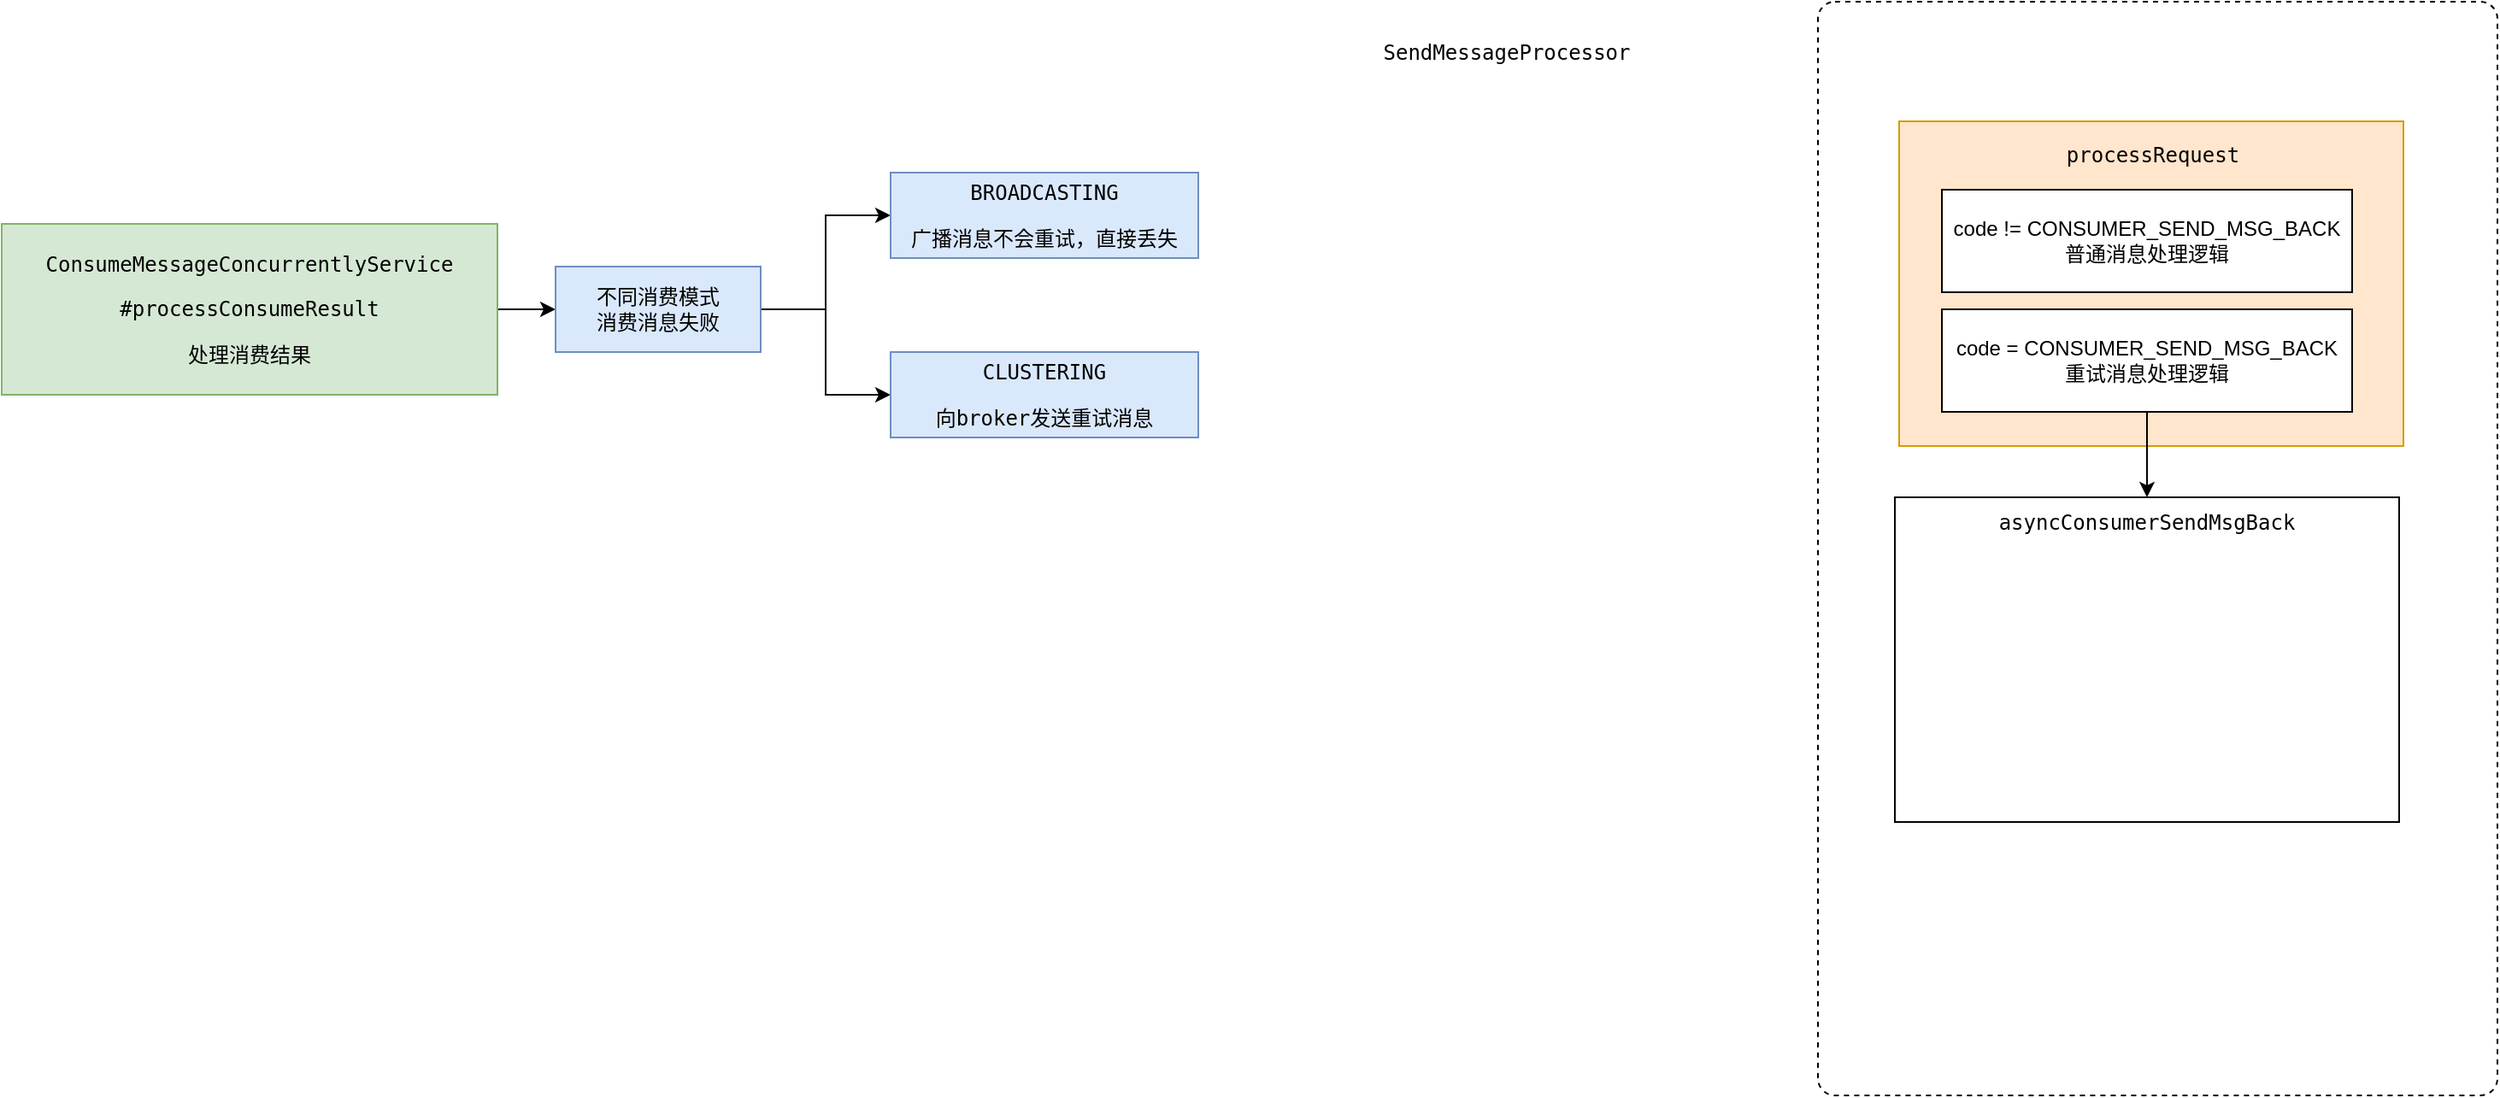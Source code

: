 <mxfile version="15.7.4" type="github">
  <diagram id="Kwm_fEa2-pcgA2kAr1cK" name="Page-1">
    <mxGraphModel dx="1426" dy="771" grid="1" gridSize="10" guides="1" tooltips="1" connect="1" arrows="1" fold="1" page="1" pageScale="1" pageWidth="827" pageHeight="1169" math="0" shadow="0">
      <root>
        <mxCell id="0" />
        <mxCell id="1" parent="0" />
        <mxCell id="ZRjqzRYn3f4sl30wHZdL-14" value="" style="html=1;align=center;verticalAlign=top;rounded=1;absoluteArcSize=1;arcSize=20;dashed=1;" vertex="1" parent="1">
          <mxGeometry x="1152.5" y="560" width="397.5" height="640" as="geometry" />
        </mxCell>
        <mxCell id="ZRjqzRYn3f4sl30wHZdL-18" value="" style="rounded=0;whiteSpace=wrap;html=1;fillColor=#ffe6cc;strokeColor=#d79b00;" vertex="1" parent="1">
          <mxGeometry x="1200" y="630" width="295" height="190" as="geometry" />
        </mxCell>
        <mxCell id="ZRjqzRYn3f4sl30wHZdL-3" style="edgeStyle=orthogonalEdgeStyle;rounded=0;orthogonalLoop=1;jettySize=auto;html=1;exitX=1;exitY=0.5;exitDx=0;exitDy=0;entryX=0;entryY=0.5;entryDx=0;entryDy=0;" edge="1" parent="1" source="ZRjqzRYn3f4sl30wHZdL-6" target="ZRjqzRYn3f4sl30wHZdL-10">
          <mxGeometry relative="1" as="geometry" />
        </mxCell>
        <mxCell id="ZRjqzRYn3f4sl30wHZdL-6" value="&lt;pre&gt;ConsumeMessageConcurrentlyService&lt;/pre&gt;&lt;pre&gt;#processConsumeResult&lt;/pre&gt;&lt;pre&gt;处理消费结果&lt;/pre&gt;" style="rounded=0;whiteSpace=wrap;html=1;fillColor=#d5e8d4;strokeColor=#82b366;" vertex="1" parent="1">
          <mxGeometry x="90" y="690" width="290" height="100" as="geometry" />
        </mxCell>
        <mxCell id="ZRjqzRYn3f4sl30wHZdL-8" style="edgeStyle=orthogonalEdgeStyle;rounded=0;orthogonalLoop=1;jettySize=auto;html=1;exitX=1;exitY=0.5;exitDx=0;exitDy=0;entryX=0;entryY=0.5;entryDx=0;entryDy=0;" edge="1" parent="1" source="ZRjqzRYn3f4sl30wHZdL-10" target="ZRjqzRYn3f4sl30wHZdL-11">
          <mxGeometry relative="1" as="geometry" />
        </mxCell>
        <mxCell id="ZRjqzRYn3f4sl30wHZdL-9" style="edgeStyle=orthogonalEdgeStyle;rounded=0;orthogonalLoop=1;jettySize=auto;html=1;exitX=1;exitY=0.5;exitDx=0;exitDy=0;" edge="1" parent="1" source="ZRjqzRYn3f4sl30wHZdL-10" target="ZRjqzRYn3f4sl30wHZdL-12">
          <mxGeometry relative="1" as="geometry" />
        </mxCell>
        <mxCell id="ZRjqzRYn3f4sl30wHZdL-10" value="不同消费模式&lt;br&gt;消费消息失败" style="rounded=0;whiteSpace=wrap;html=1;fillColor=#dae8fc;strokeColor=#6c8ebf;" vertex="1" parent="1">
          <mxGeometry x="414" y="715" width="120" height="50" as="geometry" />
        </mxCell>
        <mxCell id="ZRjqzRYn3f4sl30wHZdL-11" value="&lt;pre&gt;BROADCASTING&lt;/pre&gt;&lt;pre&gt;广播消息不会重试，直接丢失&lt;/pre&gt;" style="rounded=0;whiteSpace=wrap;html=1;fillColor=#dae8fc;strokeColor=#6c8ebf;" vertex="1" parent="1">
          <mxGeometry x="610" y="660" width="180" height="50" as="geometry" />
        </mxCell>
        <mxCell id="ZRjqzRYn3f4sl30wHZdL-12" value="&lt;pre&gt;CLUSTERING&lt;/pre&gt;&lt;pre&gt;向broker发送重试消息&lt;/pre&gt;" style="rounded=0;whiteSpace=wrap;html=1;fillColor=#dae8fc;strokeColor=#6c8ebf;" vertex="1" parent="1">
          <mxGeometry x="610" y="765" width="180" height="50" as="geometry" />
        </mxCell>
        <mxCell id="ZRjqzRYn3f4sl30wHZdL-15" value="&lt;pre&gt;SendMessageProcessor&lt;/pre&gt;" style="text;html=1;align=center;verticalAlign=middle;resizable=0;points=[];autosize=1;strokeColor=none;fillColor=none;" vertex="1" parent="1">
          <mxGeometry x="890" y="570" width="160" height="40" as="geometry" />
        </mxCell>
        <mxCell id="ZRjqzRYn3f4sl30wHZdL-16" value="code !=&amp;nbsp;CONSUMER_SEND_MSG_BACK&lt;br&gt;普通消息处理逻辑" style="rounded=0;whiteSpace=wrap;html=1;" vertex="1" parent="1">
          <mxGeometry x="1225" y="670" width="240" height="60" as="geometry" />
        </mxCell>
        <mxCell id="ZRjqzRYn3f4sl30wHZdL-23" style="edgeStyle=orthogonalEdgeStyle;rounded=0;orthogonalLoop=1;jettySize=auto;html=1;exitX=0.5;exitY=1;exitDx=0;exitDy=0;entryX=0.5;entryY=0;entryDx=0;entryDy=0;" edge="1" parent="1" source="ZRjqzRYn3f4sl30wHZdL-17" target="ZRjqzRYn3f4sl30wHZdL-22">
          <mxGeometry relative="1" as="geometry" />
        </mxCell>
        <mxCell id="ZRjqzRYn3f4sl30wHZdL-17" value="code =&amp;nbsp;CONSUMER_SEND_MSG_BACK&lt;br&gt;重试消息处理逻辑" style="rounded=0;whiteSpace=wrap;html=1;" vertex="1" parent="1">
          <mxGeometry x="1225" y="740" width="240" height="60" as="geometry" />
        </mxCell>
        <mxCell id="ZRjqzRYn3f4sl30wHZdL-19" value="&lt;pre&gt;processRequest&lt;/pre&gt;" style="text;html=1;align=center;verticalAlign=middle;resizable=0;points=[];autosize=1;strokeColor=none;fillColor=none;" vertex="1" parent="1">
          <mxGeometry x="1287.5" y="630" width="120" height="40" as="geometry" />
        </mxCell>
        <mxCell id="ZRjqzRYn3f4sl30wHZdL-21" value="" style="rounded=0;whiteSpace=wrap;html=1;" vertex="1" parent="1">
          <mxGeometry x="1197.5" y="850" width="295" height="190" as="geometry" />
        </mxCell>
        <mxCell id="ZRjqzRYn3f4sl30wHZdL-22" value="&lt;pre&gt;asyncConsumerSendMsgBack&lt;/pre&gt;" style="text;html=1;strokeColor=none;fillColor=none;align=center;verticalAlign=middle;whiteSpace=wrap;rounded=0;" vertex="1" parent="1">
          <mxGeometry x="1315" y="850" width="60" height="30" as="geometry" />
        </mxCell>
      </root>
    </mxGraphModel>
  </diagram>
</mxfile>
